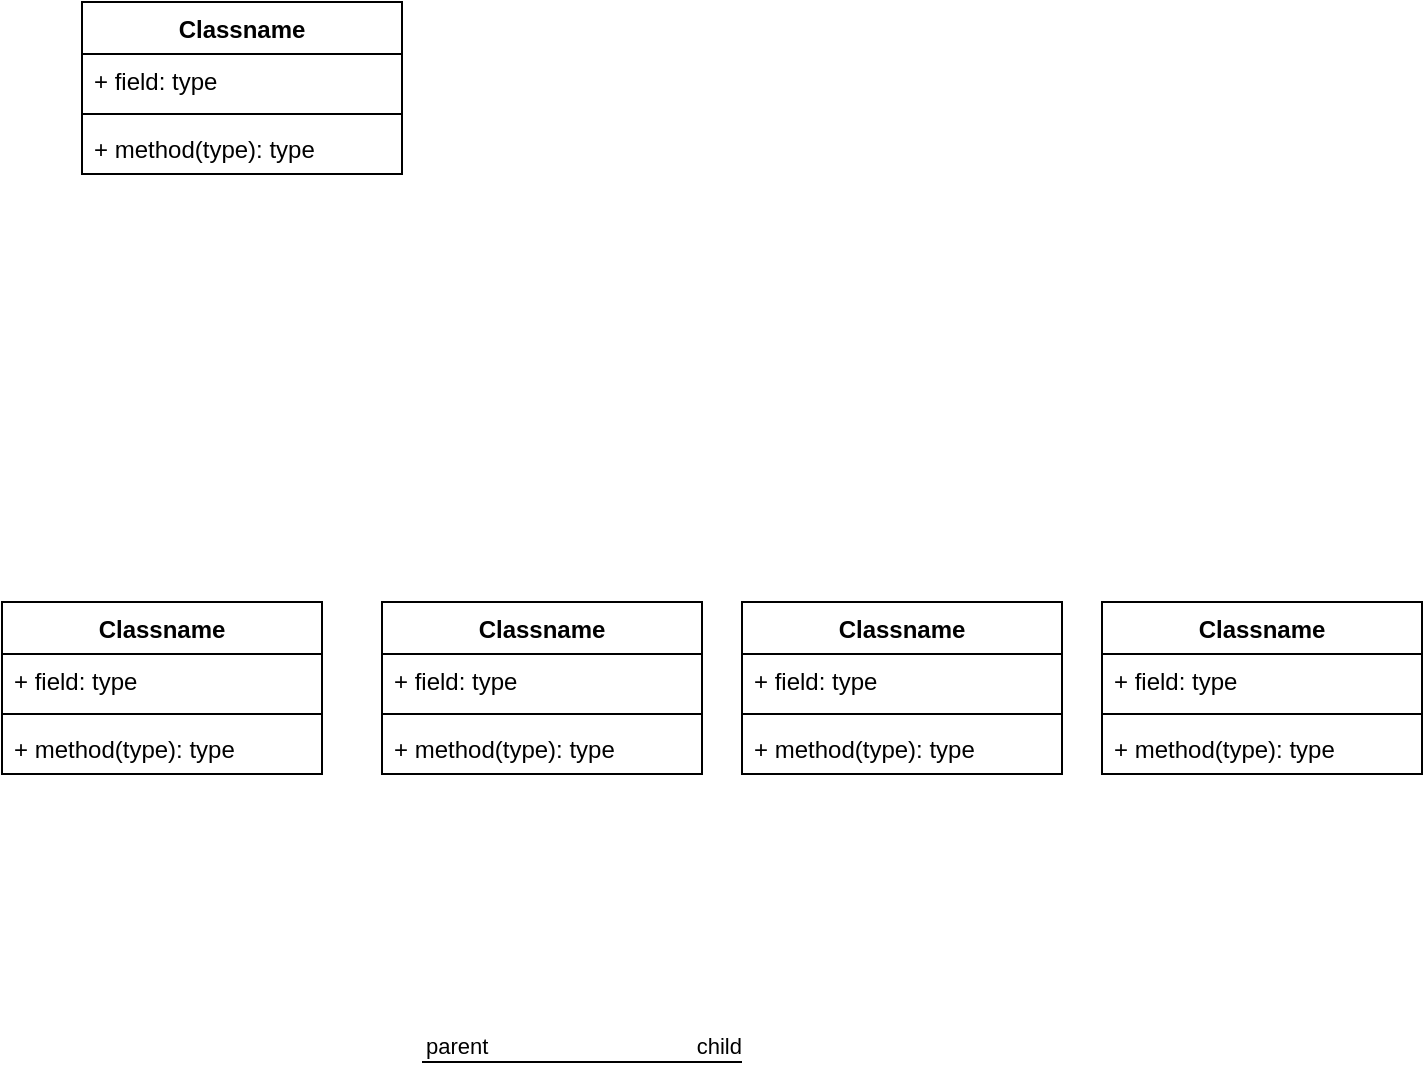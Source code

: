 <mxfile version="17.1.2" type="github">
  <diagram name="Page-1" id="c4acf3e9-155e-7222-9cf6-157b1a14988f">
    <mxGraphModel dx="2062" dy="1154" grid="1" gridSize="10" guides="1" tooltips="1" connect="1" arrows="1" fold="1" page="1" pageScale="1" pageWidth="850" pageHeight="1100" background="none" math="0" shadow="0">
      <root>
        <mxCell id="0" />
        <mxCell id="1" parent="0" />
        <mxCell id="Yd-rKQBmQNWUg55cPseU-1" value="Classname" style="swimlane;fontStyle=1;align=center;verticalAlign=top;childLayout=stackLayout;horizontal=1;startSize=26;horizontalStack=0;resizeParent=1;resizeParentMax=0;resizeLast=0;collapsible=1;marginBottom=0;" vertex="1" parent="1">
          <mxGeometry x="90" y="410" width="160" height="86" as="geometry" />
        </mxCell>
        <mxCell id="Yd-rKQBmQNWUg55cPseU-2" value="+ field: type" style="text;strokeColor=none;fillColor=none;align=left;verticalAlign=top;spacingLeft=4;spacingRight=4;overflow=hidden;rotatable=0;points=[[0,0.5],[1,0.5]];portConstraint=eastwest;" vertex="1" parent="Yd-rKQBmQNWUg55cPseU-1">
          <mxGeometry y="26" width="160" height="26" as="geometry" />
        </mxCell>
        <mxCell id="Yd-rKQBmQNWUg55cPseU-3" value="" style="line;strokeWidth=1;fillColor=none;align=left;verticalAlign=middle;spacingTop=-1;spacingLeft=3;spacingRight=3;rotatable=0;labelPosition=right;points=[];portConstraint=eastwest;" vertex="1" parent="Yd-rKQBmQNWUg55cPseU-1">
          <mxGeometry y="52" width="160" height="8" as="geometry" />
        </mxCell>
        <mxCell id="Yd-rKQBmQNWUg55cPseU-4" value="+ method(type): type" style="text;strokeColor=none;fillColor=none;align=left;verticalAlign=top;spacingLeft=4;spacingRight=4;overflow=hidden;rotatable=0;points=[[0,0.5],[1,0.5]];portConstraint=eastwest;" vertex="1" parent="Yd-rKQBmQNWUg55cPseU-1">
          <mxGeometry y="60" width="160" height="26" as="geometry" />
        </mxCell>
        <mxCell id="Yd-rKQBmQNWUg55cPseU-5" value="Classname" style="swimlane;fontStyle=1;align=center;verticalAlign=top;childLayout=stackLayout;horizontal=1;startSize=26;horizontalStack=0;resizeParent=1;resizeParentMax=0;resizeLast=0;collapsible=1;marginBottom=0;" vertex="1" parent="1">
          <mxGeometry x="600" y="710" width="160" height="86" as="geometry" />
        </mxCell>
        <mxCell id="Yd-rKQBmQNWUg55cPseU-6" value="+ field: type" style="text;strokeColor=none;fillColor=none;align=left;verticalAlign=top;spacingLeft=4;spacingRight=4;overflow=hidden;rotatable=0;points=[[0,0.5],[1,0.5]];portConstraint=eastwest;" vertex="1" parent="Yd-rKQBmQNWUg55cPseU-5">
          <mxGeometry y="26" width="160" height="26" as="geometry" />
        </mxCell>
        <mxCell id="Yd-rKQBmQNWUg55cPseU-7" value="" style="line;strokeWidth=1;fillColor=none;align=left;verticalAlign=middle;spacingTop=-1;spacingLeft=3;spacingRight=3;rotatable=0;labelPosition=right;points=[];portConstraint=eastwest;" vertex="1" parent="Yd-rKQBmQNWUg55cPseU-5">
          <mxGeometry y="52" width="160" height="8" as="geometry" />
        </mxCell>
        <mxCell id="Yd-rKQBmQNWUg55cPseU-8" value="+ method(type): type" style="text;strokeColor=none;fillColor=none;align=left;verticalAlign=top;spacingLeft=4;spacingRight=4;overflow=hidden;rotatable=0;points=[[0,0.5],[1,0.5]];portConstraint=eastwest;" vertex="1" parent="Yd-rKQBmQNWUg55cPseU-5">
          <mxGeometry y="60" width="160" height="26" as="geometry" />
        </mxCell>
        <mxCell id="Yd-rKQBmQNWUg55cPseU-9" value="Classname" style="swimlane;fontStyle=1;align=center;verticalAlign=top;childLayout=stackLayout;horizontal=1;startSize=26;horizontalStack=0;resizeParent=1;resizeParentMax=0;resizeLast=0;collapsible=1;marginBottom=0;" vertex="1" parent="1">
          <mxGeometry x="420" y="710" width="160" height="86" as="geometry" />
        </mxCell>
        <mxCell id="Yd-rKQBmQNWUg55cPseU-10" value="+ field: type" style="text;strokeColor=none;fillColor=none;align=left;verticalAlign=top;spacingLeft=4;spacingRight=4;overflow=hidden;rotatable=0;points=[[0,0.5],[1,0.5]];portConstraint=eastwest;" vertex="1" parent="Yd-rKQBmQNWUg55cPseU-9">
          <mxGeometry y="26" width="160" height="26" as="geometry" />
        </mxCell>
        <mxCell id="Yd-rKQBmQNWUg55cPseU-11" value="" style="line;strokeWidth=1;fillColor=none;align=left;verticalAlign=middle;spacingTop=-1;spacingLeft=3;spacingRight=3;rotatable=0;labelPosition=right;points=[];portConstraint=eastwest;" vertex="1" parent="Yd-rKQBmQNWUg55cPseU-9">
          <mxGeometry y="52" width="160" height="8" as="geometry" />
        </mxCell>
        <mxCell id="Yd-rKQBmQNWUg55cPseU-12" value="+ method(type): type" style="text;strokeColor=none;fillColor=none;align=left;verticalAlign=top;spacingLeft=4;spacingRight=4;overflow=hidden;rotatable=0;points=[[0,0.5],[1,0.5]];portConstraint=eastwest;" vertex="1" parent="Yd-rKQBmQNWUg55cPseU-9">
          <mxGeometry y="60" width="160" height="26" as="geometry" />
        </mxCell>
        <mxCell id="Yd-rKQBmQNWUg55cPseU-13" value="Classname" style="swimlane;fontStyle=1;align=center;verticalAlign=top;childLayout=stackLayout;horizontal=1;startSize=26;horizontalStack=0;resizeParent=1;resizeParentMax=0;resizeLast=0;collapsible=1;marginBottom=0;" vertex="1" parent="1">
          <mxGeometry x="240" y="710" width="160" height="86" as="geometry" />
        </mxCell>
        <mxCell id="Yd-rKQBmQNWUg55cPseU-14" value="+ field: type" style="text;strokeColor=none;fillColor=none;align=left;verticalAlign=top;spacingLeft=4;spacingRight=4;overflow=hidden;rotatable=0;points=[[0,0.5],[1,0.5]];portConstraint=eastwest;" vertex="1" parent="Yd-rKQBmQNWUg55cPseU-13">
          <mxGeometry y="26" width="160" height="26" as="geometry" />
        </mxCell>
        <mxCell id="Yd-rKQBmQNWUg55cPseU-15" value="" style="line;strokeWidth=1;fillColor=none;align=left;verticalAlign=middle;spacingTop=-1;spacingLeft=3;spacingRight=3;rotatable=0;labelPosition=right;points=[];portConstraint=eastwest;" vertex="1" parent="Yd-rKQBmQNWUg55cPseU-13">
          <mxGeometry y="52" width="160" height="8" as="geometry" />
        </mxCell>
        <mxCell id="Yd-rKQBmQNWUg55cPseU-16" value="+ method(type): type" style="text;strokeColor=none;fillColor=none;align=left;verticalAlign=top;spacingLeft=4;spacingRight=4;overflow=hidden;rotatable=0;points=[[0,0.5],[1,0.5]];portConstraint=eastwest;" vertex="1" parent="Yd-rKQBmQNWUg55cPseU-13">
          <mxGeometry y="60" width="160" height="26" as="geometry" />
        </mxCell>
        <mxCell id="Yd-rKQBmQNWUg55cPseU-17" value="Classname" style="swimlane;fontStyle=1;align=center;verticalAlign=top;childLayout=stackLayout;horizontal=1;startSize=26;horizontalStack=0;resizeParent=1;resizeParentMax=0;resizeLast=0;collapsible=1;marginBottom=0;" vertex="1" parent="1">
          <mxGeometry x="50" y="710" width="160" height="86" as="geometry" />
        </mxCell>
        <mxCell id="Yd-rKQBmQNWUg55cPseU-18" value="+ field: type" style="text;strokeColor=none;fillColor=none;align=left;verticalAlign=top;spacingLeft=4;spacingRight=4;overflow=hidden;rotatable=0;points=[[0,0.5],[1,0.5]];portConstraint=eastwest;" vertex="1" parent="Yd-rKQBmQNWUg55cPseU-17">
          <mxGeometry y="26" width="160" height="26" as="geometry" />
        </mxCell>
        <mxCell id="Yd-rKQBmQNWUg55cPseU-19" value="" style="line;strokeWidth=1;fillColor=none;align=left;verticalAlign=middle;spacingTop=-1;spacingLeft=3;spacingRight=3;rotatable=0;labelPosition=right;points=[];portConstraint=eastwest;" vertex="1" parent="Yd-rKQBmQNWUg55cPseU-17">
          <mxGeometry y="52" width="160" height="8" as="geometry" />
        </mxCell>
        <mxCell id="Yd-rKQBmQNWUg55cPseU-20" value="+ method(type): type" style="text;strokeColor=none;fillColor=none;align=left;verticalAlign=top;spacingLeft=4;spacingRight=4;overflow=hidden;rotatable=0;points=[[0,0.5],[1,0.5]];portConstraint=eastwest;" vertex="1" parent="Yd-rKQBmQNWUg55cPseU-17">
          <mxGeometry y="60" width="160" height="26" as="geometry" />
        </mxCell>
        <mxCell id="Yd-rKQBmQNWUg55cPseU-21" value="" style="endArrow=none;html=1;edgeStyle=orthogonalEdgeStyle;rounded=0;" edge="1" parent="1">
          <mxGeometry relative="1" as="geometry">
            <mxPoint x="260" y="940" as="sourcePoint" />
            <mxPoint x="420" y="940" as="targetPoint" />
          </mxGeometry>
        </mxCell>
        <mxCell id="Yd-rKQBmQNWUg55cPseU-22" value="parent" style="edgeLabel;resizable=0;html=1;align=left;verticalAlign=bottom;" connectable="0" vertex="1" parent="Yd-rKQBmQNWUg55cPseU-21">
          <mxGeometry x="-1" relative="1" as="geometry" />
        </mxCell>
        <mxCell id="Yd-rKQBmQNWUg55cPseU-23" value="child" style="edgeLabel;resizable=0;html=1;align=right;verticalAlign=bottom;" connectable="0" vertex="1" parent="Yd-rKQBmQNWUg55cPseU-21">
          <mxGeometry x="1" relative="1" as="geometry" />
        </mxCell>
      </root>
    </mxGraphModel>
  </diagram>
</mxfile>
